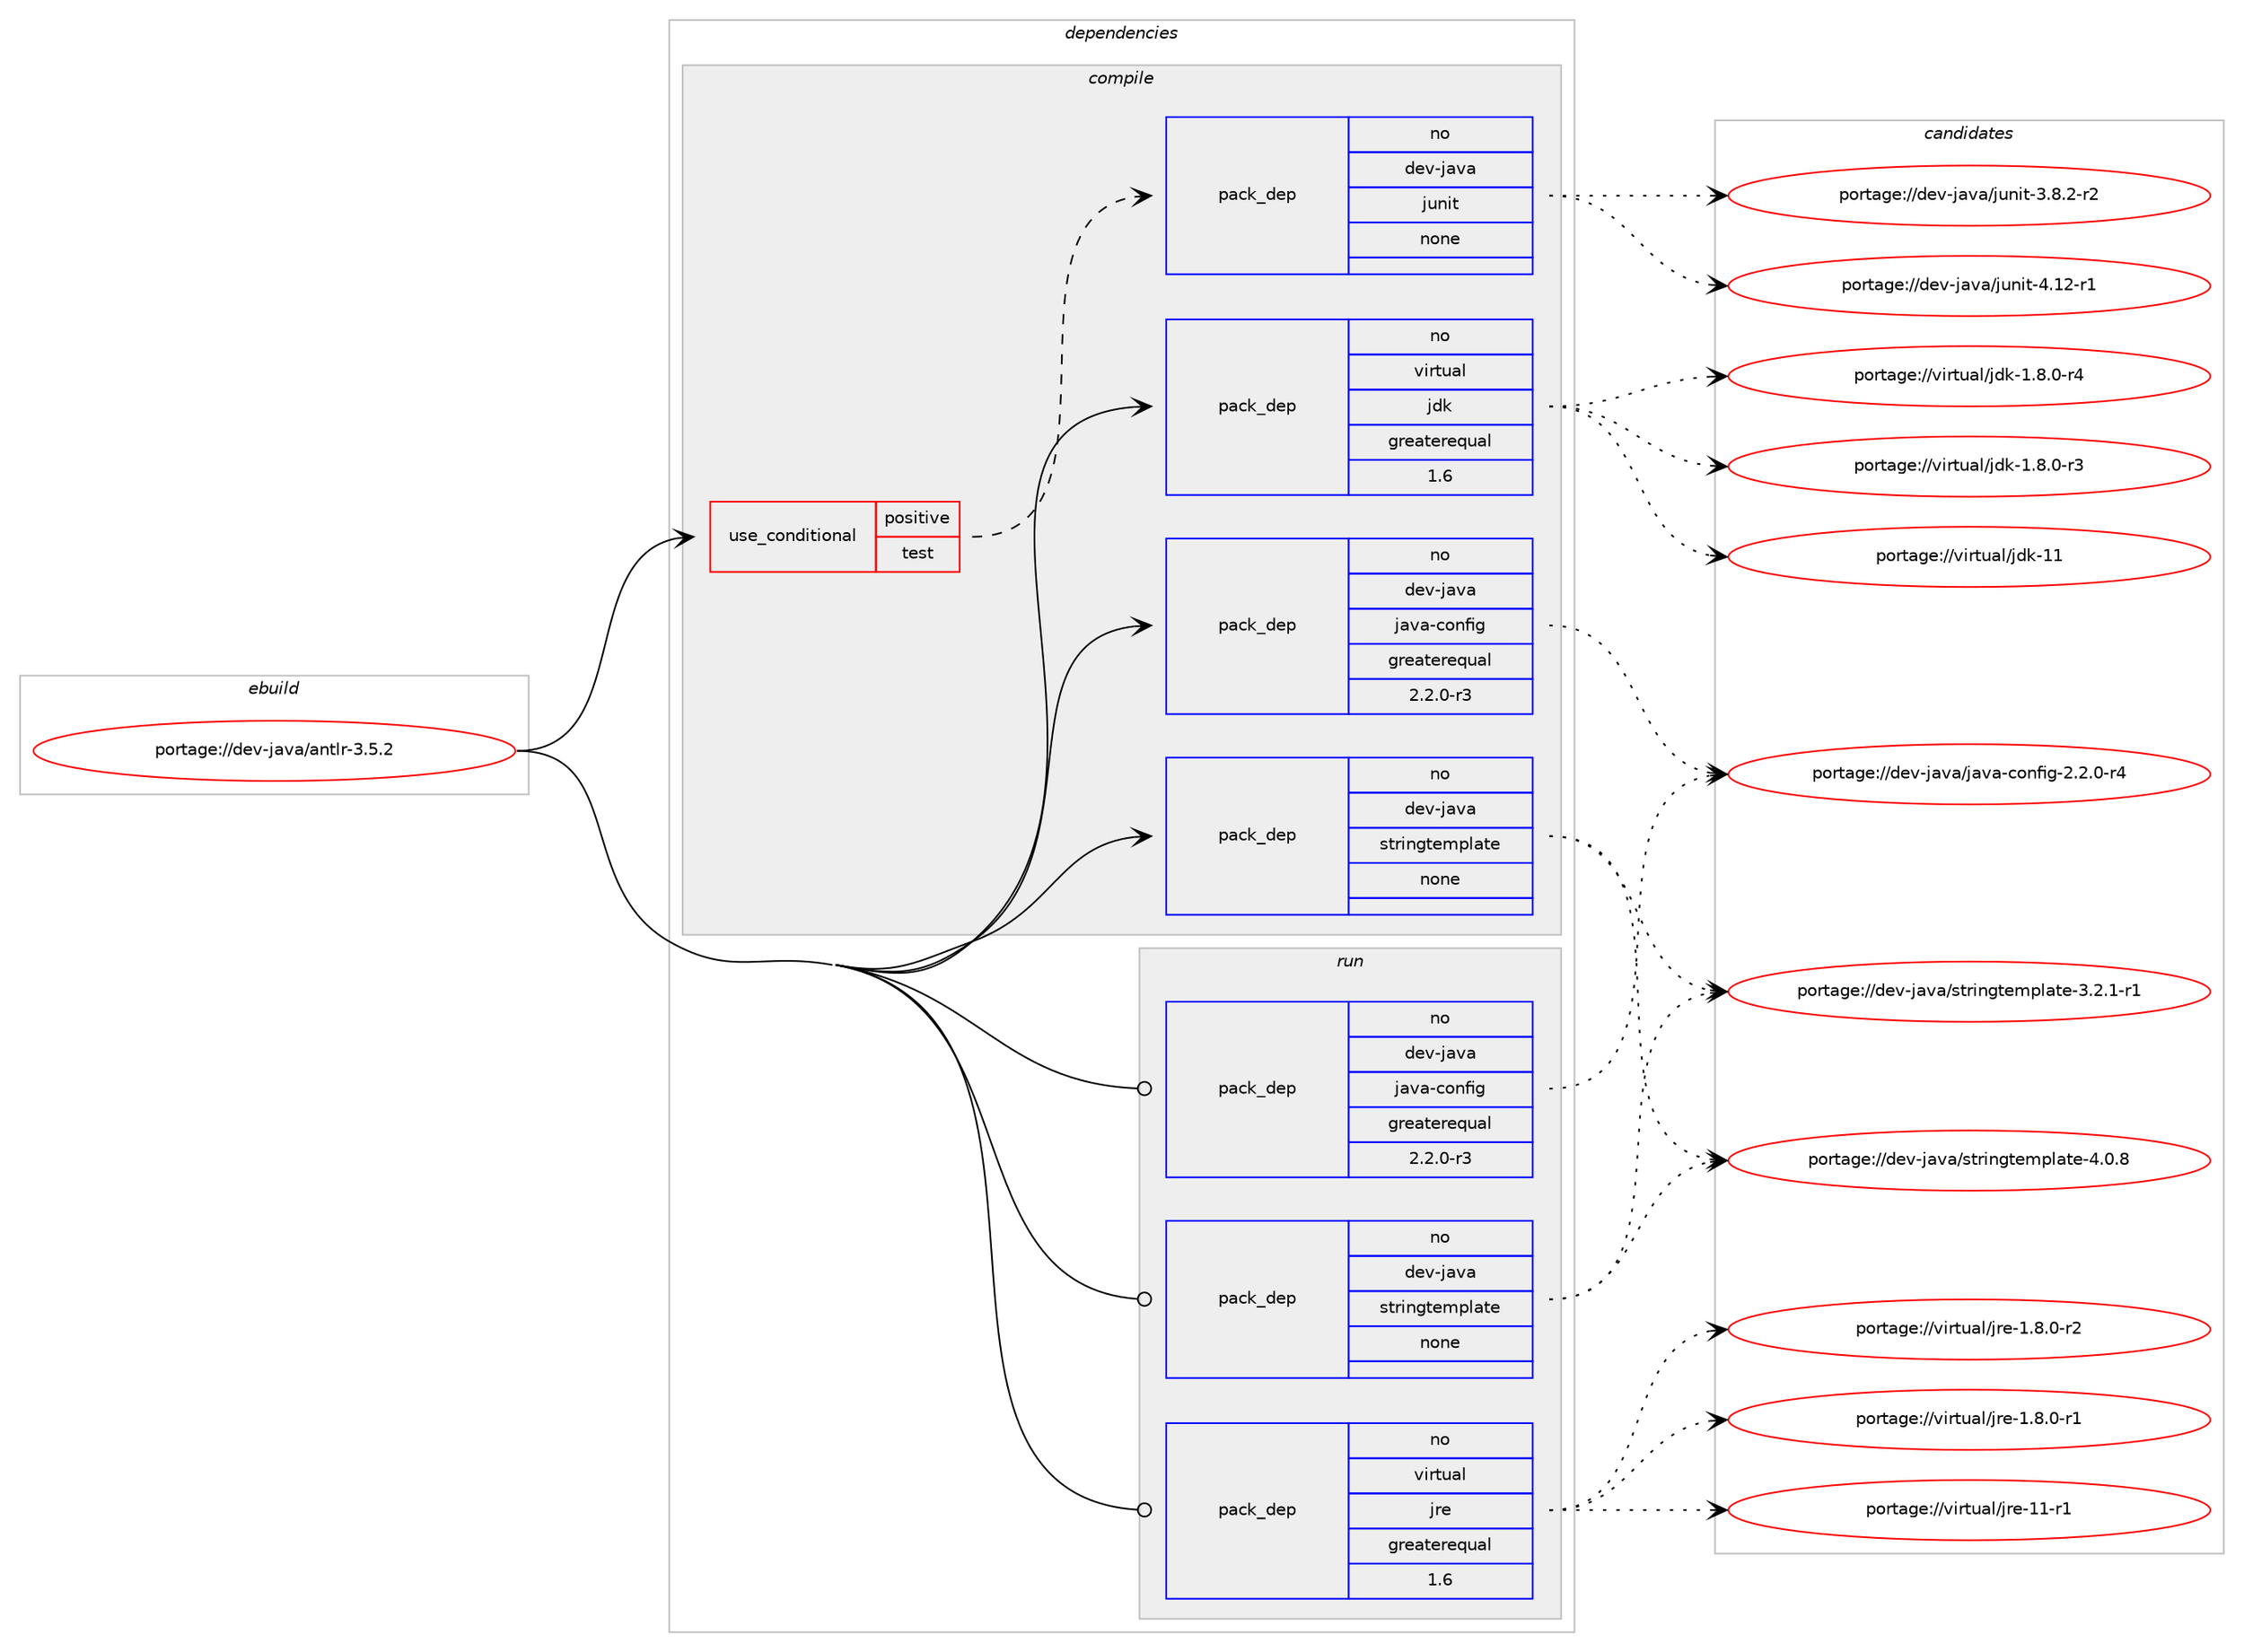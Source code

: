 digraph prolog {

# *************
# Graph options
# *************

newrank=true;
concentrate=true;
compound=true;
graph [rankdir=LR,fontname=Helvetica,fontsize=10,ranksep=1.5];#, ranksep=2.5, nodesep=0.2];
edge  [arrowhead=vee];
node  [fontname=Helvetica,fontsize=10];

# **********
# The ebuild
# **********

subgraph cluster_leftcol {
color=gray;
rank=same;
label=<<i>ebuild</i>>;
id [label="portage://dev-java/antlr-3.5.2", color=red, width=4, href="../dev-java/antlr-3.5.2.svg"];
}

# ****************
# The dependencies
# ****************

subgraph cluster_midcol {
color=gray;
label=<<i>dependencies</i>>;
subgraph cluster_compile {
fillcolor="#eeeeee";
style=filled;
label=<<i>compile</i>>;
subgraph cond130640 {
dependency534052 [label=<<TABLE BORDER="0" CELLBORDER="1" CELLSPACING="0" CELLPADDING="4"><TR><TD ROWSPAN="3" CELLPADDING="10">use_conditional</TD></TR><TR><TD>positive</TD></TR><TR><TD>test</TD></TR></TABLE>>, shape=none, color=red];
subgraph pack397791 {
dependency534053 [label=<<TABLE BORDER="0" CELLBORDER="1" CELLSPACING="0" CELLPADDING="4" WIDTH="220"><TR><TD ROWSPAN="6" CELLPADDING="30">pack_dep</TD></TR><TR><TD WIDTH="110">no</TD></TR><TR><TD>dev-java</TD></TR><TR><TD>junit</TD></TR><TR><TD>none</TD></TR><TR><TD></TD></TR></TABLE>>, shape=none, color=blue];
}
dependency534052:e -> dependency534053:w [weight=20,style="dashed",arrowhead="vee"];
}
id:e -> dependency534052:w [weight=20,style="solid",arrowhead="vee"];
subgraph pack397792 {
dependency534054 [label=<<TABLE BORDER="0" CELLBORDER="1" CELLSPACING="0" CELLPADDING="4" WIDTH="220"><TR><TD ROWSPAN="6" CELLPADDING="30">pack_dep</TD></TR><TR><TD WIDTH="110">no</TD></TR><TR><TD>dev-java</TD></TR><TR><TD>java-config</TD></TR><TR><TD>greaterequal</TD></TR><TR><TD>2.2.0-r3</TD></TR></TABLE>>, shape=none, color=blue];
}
id:e -> dependency534054:w [weight=20,style="solid",arrowhead="vee"];
subgraph pack397793 {
dependency534055 [label=<<TABLE BORDER="0" CELLBORDER="1" CELLSPACING="0" CELLPADDING="4" WIDTH="220"><TR><TD ROWSPAN="6" CELLPADDING="30">pack_dep</TD></TR><TR><TD WIDTH="110">no</TD></TR><TR><TD>dev-java</TD></TR><TR><TD>stringtemplate</TD></TR><TR><TD>none</TD></TR><TR><TD></TD></TR></TABLE>>, shape=none, color=blue];
}
id:e -> dependency534055:w [weight=20,style="solid",arrowhead="vee"];
subgraph pack397794 {
dependency534056 [label=<<TABLE BORDER="0" CELLBORDER="1" CELLSPACING="0" CELLPADDING="4" WIDTH="220"><TR><TD ROWSPAN="6" CELLPADDING="30">pack_dep</TD></TR><TR><TD WIDTH="110">no</TD></TR><TR><TD>virtual</TD></TR><TR><TD>jdk</TD></TR><TR><TD>greaterequal</TD></TR><TR><TD>1.6</TD></TR></TABLE>>, shape=none, color=blue];
}
id:e -> dependency534056:w [weight=20,style="solid",arrowhead="vee"];
}
subgraph cluster_compileandrun {
fillcolor="#eeeeee";
style=filled;
label=<<i>compile and run</i>>;
}
subgraph cluster_run {
fillcolor="#eeeeee";
style=filled;
label=<<i>run</i>>;
subgraph pack397795 {
dependency534057 [label=<<TABLE BORDER="0" CELLBORDER="1" CELLSPACING="0" CELLPADDING="4" WIDTH="220"><TR><TD ROWSPAN="6" CELLPADDING="30">pack_dep</TD></TR><TR><TD WIDTH="110">no</TD></TR><TR><TD>dev-java</TD></TR><TR><TD>java-config</TD></TR><TR><TD>greaterequal</TD></TR><TR><TD>2.2.0-r3</TD></TR></TABLE>>, shape=none, color=blue];
}
id:e -> dependency534057:w [weight=20,style="solid",arrowhead="odot"];
subgraph pack397796 {
dependency534058 [label=<<TABLE BORDER="0" CELLBORDER="1" CELLSPACING="0" CELLPADDING="4" WIDTH="220"><TR><TD ROWSPAN="6" CELLPADDING="30">pack_dep</TD></TR><TR><TD WIDTH="110">no</TD></TR><TR><TD>dev-java</TD></TR><TR><TD>stringtemplate</TD></TR><TR><TD>none</TD></TR><TR><TD></TD></TR></TABLE>>, shape=none, color=blue];
}
id:e -> dependency534058:w [weight=20,style="solid",arrowhead="odot"];
subgraph pack397797 {
dependency534059 [label=<<TABLE BORDER="0" CELLBORDER="1" CELLSPACING="0" CELLPADDING="4" WIDTH="220"><TR><TD ROWSPAN="6" CELLPADDING="30">pack_dep</TD></TR><TR><TD WIDTH="110">no</TD></TR><TR><TD>virtual</TD></TR><TR><TD>jre</TD></TR><TR><TD>greaterequal</TD></TR><TR><TD>1.6</TD></TR></TABLE>>, shape=none, color=blue];
}
id:e -> dependency534059:w [weight=20,style="solid",arrowhead="odot"];
}
}

# **************
# The candidates
# **************

subgraph cluster_choices {
rank=same;
color=gray;
label=<<i>candidates</i>>;

subgraph choice397791 {
color=black;
nodesep=1;
choice1001011184510697118974710611711010511645524649504511449 [label="portage://dev-java/junit-4.12-r1", color=red, width=4,href="../dev-java/junit-4.12-r1.svg"];
choice100101118451069711897471061171101051164551465646504511450 [label="portage://dev-java/junit-3.8.2-r2", color=red, width=4,href="../dev-java/junit-3.8.2-r2.svg"];
dependency534053:e -> choice1001011184510697118974710611711010511645524649504511449:w [style=dotted,weight="100"];
dependency534053:e -> choice100101118451069711897471061171101051164551465646504511450:w [style=dotted,weight="100"];
}
subgraph choice397792 {
color=black;
nodesep=1;
choice10010111845106971189747106971189745991111101021051034550465046484511452 [label="portage://dev-java/java-config-2.2.0-r4", color=red, width=4,href="../dev-java/java-config-2.2.0-r4.svg"];
dependency534054:e -> choice10010111845106971189747106971189745991111101021051034550465046484511452:w [style=dotted,weight="100"];
}
subgraph choice397793 {
color=black;
nodesep=1;
choice1001011184510697118974711511611410511010311610110911210897116101455246484656 [label="portage://dev-java/stringtemplate-4.0.8", color=red, width=4,href="../dev-java/stringtemplate-4.0.8.svg"];
choice10010111845106971189747115116114105110103116101109112108971161014551465046494511449 [label="portage://dev-java/stringtemplate-3.2.1-r1", color=red, width=4,href="../dev-java/stringtemplate-3.2.1-r1.svg"];
dependency534055:e -> choice1001011184510697118974711511611410511010311610110911210897116101455246484656:w [style=dotted,weight="100"];
dependency534055:e -> choice10010111845106971189747115116114105110103116101109112108971161014551465046494511449:w [style=dotted,weight="100"];
}
subgraph choice397794 {
color=black;
nodesep=1;
choice1181051141161179710847106100107454949 [label="portage://virtual/jdk-11", color=red, width=4,href="../virtual/jdk-11.svg"];
choice11810511411611797108471061001074549465646484511452 [label="portage://virtual/jdk-1.8.0-r4", color=red, width=4,href="../virtual/jdk-1.8.0-r4.svg"];
choice11810511411611797108471061001074549465646484511451 [label="portage://virtual/jdk-1.8.0-r3", color=red, width=4,href="../virtual/jdk-1.8.0-r3.svg"];
dependency534056:e -> choice1181051141161179710847106100107454949:w [style=dotted,weight="100"];
dependency534056:e -> choice11810511411611797108471061001074549465646484511452:w [style=dotted,weight="100"];
dependency534056:e -> choice11810511411611797108471061001074549465646484511451:w [style=dotted,weight="100"];
}
subgraph choice397795 {
color=black;
nodesep=1;
choice10010111845106971189747106971189745991111101021051034550465046484511452 [label="portage://dev-java/java-config-2.2.0-r4", color=red, width=4,href="../dev-java/java-config-2.2.0-r4.svg"];
dependency534057:e -> choice10010111845106971189747106971189745991111101021051034550465046484511452:w [style=dotted,weight="100"];
}
subgraph choice397796 {
color=black;
nodesep=1;
choice1001011184510697118974711511611410511010311610110911210897116101455246484656 [label="portage://dev-java/stringtemplate-4.0.8", color=red, width=4,href="../dev-java/stringtemplate-4.0.8.svg"];
choice10010111845106971189747115116114105110103116101109112108971161014551465046494511449 [label="portage://dev-java/stringtemplate-3.2.1-r1", color=red, width=4,href="../dev-java/stringtemplate-3.2.1-r1.svg"];
dependency534058:e -> choice1001011184510697118974711511611410511010311610110911210897116101455246484656:w [style=dotted,weight="100"];
dependency534058:e -> choice10010111845106971189747115116114105110103116101109112108971161014551465046494511449:w [style=dotted,weight="100"];
}
subgraph choice397797 {
color=black;
nodesep=1;
choice11810511411611797108471061141014549494511449 [label="portage://virtual/jre-11-r1", color=red, width=4,href="../virtual/jre-11-r1.svg"];
choice11810511411611797108471061141014549465646484511450 [label="portage://virtual/jre-1.8.0-r2", color=red, width=4,href="../virtual/jre-1.8.0-r2.svg"];
choice11810511411611797108471061141014549465646484511449 [label="portage://virtual/jre-1.8.0-r1", color=red, width=4,href="../virtual/jre-1.8.0-r1.svg"];
dependency534059:e -> choice11810511411611797108471061141014549494511449:w [style=dotted,weight="100"];
dependency534059:e -> choice11810511411611797108471061141014549465646484511450:w [style=dotted,weight="100"];
dependency534059:e -> choice11810511411611797108471061141014549465646484511449:w [style=dotted,weight="100"];
}
}

}
